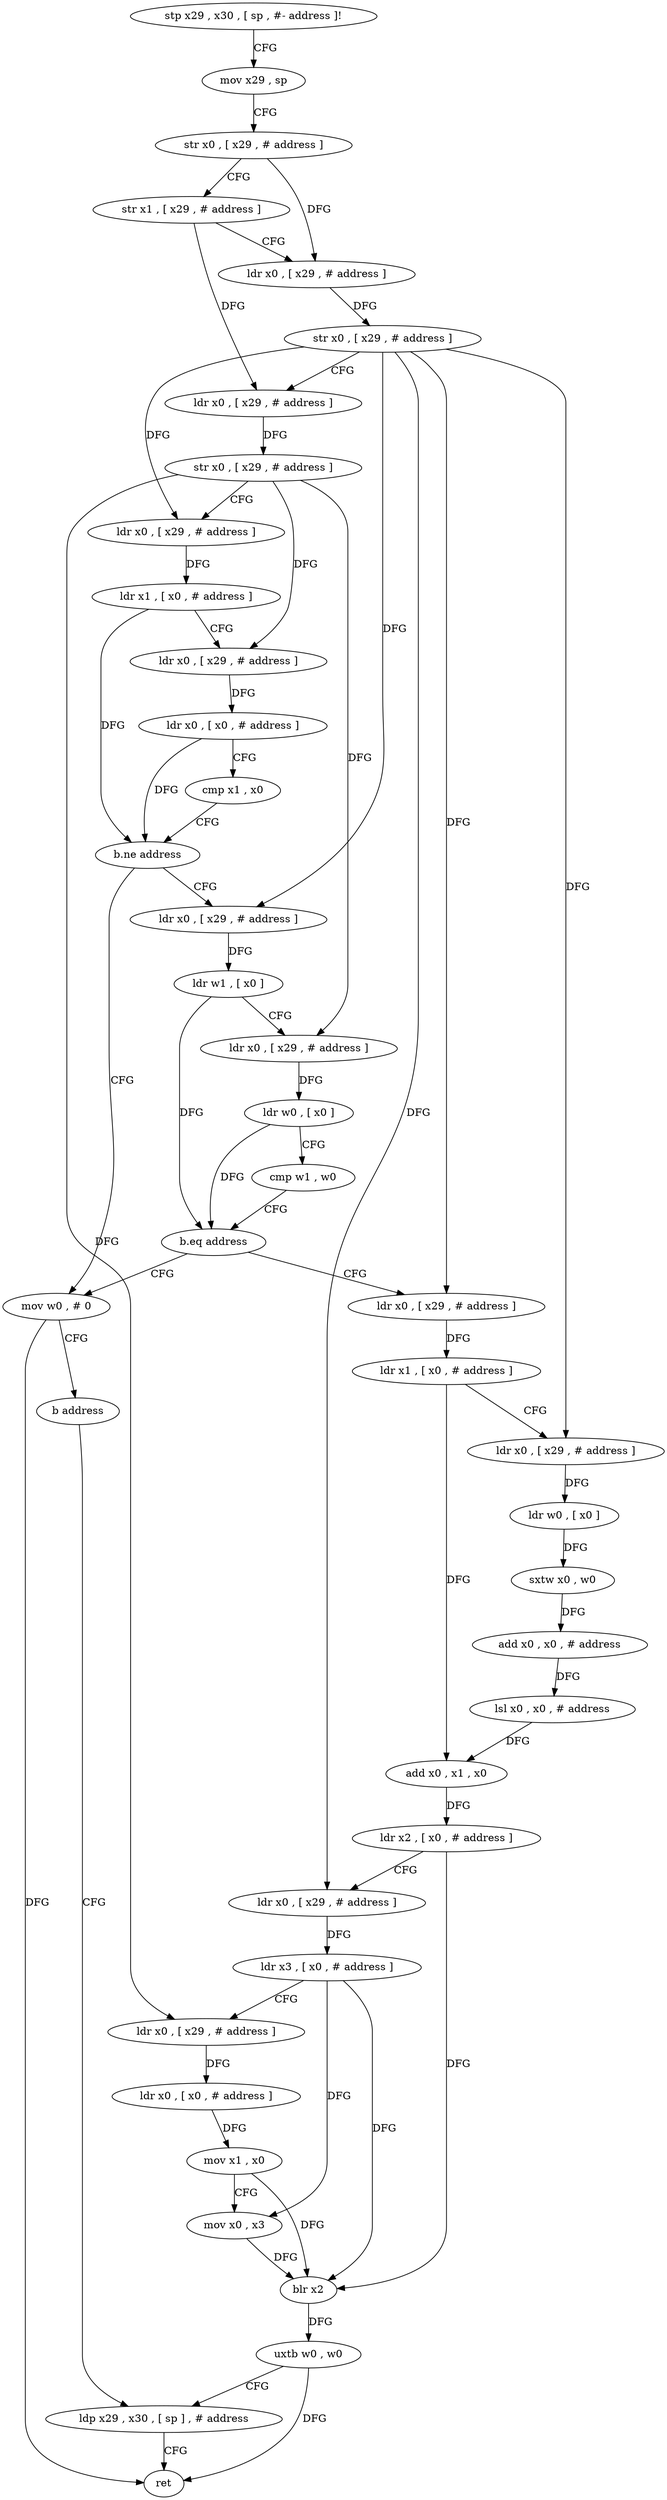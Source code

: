 digraph "func" {
"78992" [label = "stp x29 , x30 , [ sp , #- address ]!" ]
"78996" [label = "mov x29 , sp" ]
"79000" [label = "str x0 , [ x29 , # address ]" ]
"79004" [label = "str x1 , [ x29 , # address ]" ]
"79008" [label = "ldr x0 , [ x29 , # address ]" ]
"79012" [label = "str x0 , [ x29 , # address ]" ]
"79016" [label = "ldr x0 , [ x29 , # address ]" ]
"79020" [label = "str x0 , [ x29 , # address ]" ]
"79024" [label = "ldr x0 , [ x29 , # address ]" ]
"79028" [label = "ldr x1 , [ x0 , # address ]" ]
"79032" [label = "ldr x0 , [ x29 , # address ]" ]
"79036" [label = "ldr x0 , [ x0 , # address ]" ]
"79040" [label = "cmp x1 , x0" ]
"79044" [label = "b.ne address" ]
"79072" [label = "mov w0 , # 0" ]
"79048" [label = "ldr x0 , [ x29 , # address ]" ]
"79076" [label = "b address" ]
"79148" [label = "ldp x29 , x30 , [ sp ] , # address" ]
"79052" [label = "ldr w1 , [ x0 ]" ]
"79056" [label = "ldr x0 , [ x29 , # address ]" ]
"79060" [label = "ldr w0 , [ x0 ]" ]
"79064" [label = "cmp w1 , w0" ]
"79068" [label = "b.eq address" ]
"79080" [label = "ldr x0 , [ x29 , # address ]" ]
"79152" [label = "ret" ]
"79084" [label = "ldr x1 , [ x0 , # address ]" ]
"79088" [label = "ldr x0 , [ x29 , # address ]" ]
"79092" [label = "ldr w0 , [ x0 ]" ]
"79096" [label = "sxtw x0 , w0" ]
"79100" [label = "add x0 , x0 , # address" ]
"79104" [label = "lsl x0 , x0 , # address" ]
"79108" [label = "add x0 , x1 , x0" ]
"79112" [label = "ldr x2 , [ x0 , # address ]" ]
"79116" [label = "ldr x0 , [ x29 , # address ]" ]
"79120" [label = "ldr x3 , [ x0 , # address ]" ]
"79124" [label = "ldr x0 , [ x29 , # address ]" ]
"79128" [label = "ldr x0 , [ x0 , # address ]" ]
"79132" [label = "mov x1 , x0" ]
"79136" [label = "mov x0 , x3" ]
"79140" [label = "blr x2" ]
"79144" [label = "uxtb w0 , w0" ]
"78992" -> "78996" [ label = "CFG" ]
"78996" -> "79000" [ label = "CFG" ]
"79000" -> "79004" [ label = "CFG" ]
"79000" -> "79008" [ label = "DFG" ]
"79004" -> "79008" [ label = "CFG" ]
"79004" -> "79016" [ label = "DFG" ]
"79008" -> "79012" [ label = "DFG" ]
"79012" -> "79016" [ label = "CFG" ]
"79012" -> "79024" [ label = "DFG" ]
"79012" -> "79048" [ label = "DFG" ]
"79012" -> "79080" [ label = "DFG" ]
"79012" -> "79088" [ label = "DFG" ]
"79012" -> "79116" [ label = "DFG" ]
"79016" -> "79020" [ label = "DFG" ]
"79020" -> "79024" [ label = "CFG" ]
"79020" -> "79032" [ label = "DFG" ]
"79020" -> "79056" [ label = "DFG" ]
"79020" -> "79124" [ label = "DFG" ]
"79024" -> "79028" [ label = "DFG" ]
"79028" -> "79032" [ label = "CFG" ]
"79028" -> "79044" [ label = "DFG" ]
"79032" -> "79036" [ label = "DFG" ]
"79036" -> "79040" [ label = "CFG" ]
"79036" -> "79044" [ label = "DFG" ]
"79040" -> "79044" [ label = "CFG" ]
"79044" -> "79072" [ label = "CFG" ]
"79044" -> "79048" [ label = "CFG" ]
"79072" -> "79076" [ label = "CFG" ]
"79072" -> "79152" [ label = "DFG" ]
"79048" -> "79052" [ label = "DFG" ]
"79076" -> "79148" [ label = "CFG" ]
"79148" -> "79152" [ label = "CFG" ]
"79052" -> "79056" [ label = "CFG" ]
"79052" -> "79068" [ label = "DFG" ]
"79056" -> "79060" [ label = "DFG" ]
"79060" -> "79064" [ label = "CFG" ]
"79060" -> "79068" [ label = "DFG" ]
"79064" -> "79068" [ label = "CFG" ]
"79068" -> "79080" [ label = "CFG" ]
"79068" -> "79072" [ label = "CFG" ]
"79080" -> "79084" [ label = "DFG" ]
"79084" -> "79088" [ label = "CFG" ]
"79084" -> "79108" [ label = "DFG" ]
"79088" -> "79092" [ label = "DFG" ]
"79092" -> "79096" [ label = "DFG" ]
"79096" -> "79100" [ label = "DFG" ]
"79100" -> "79104" [ label = "DFG" ]
"79104" -> "79108" [ label = "DFG" ]
"79108" -> "79112" [ label = "DFG" ]
"79112" -> "79116" [ label = "CFG" ]
"79112" -> "79140" [ label = "DFG" ]
"79116" -> "79120" [ label = "DFG" ]
"79120" -> "79124" [ label = "CFG" ]
"79120" -> "79136" [ label = "DFG" ]
"79120" -> "79140" [ label = "DFG" ]
"79124" -> "79128" [ label = "DFG" ]
"79128" -> "79132" [ label = "DFG" ]
"79132" -> "79136" [ label = "CFG" ]
"79132" -> "79140" [ label = "DFG" ]
"79136" -> "79140" [ label = "DFG" ]
"79140" -> "79144" [ label = "DFG" ]
"79144" -> "79148" [ label = "CFG" ]
"79144" -> "79152" [ label = "DFG" ]
}
